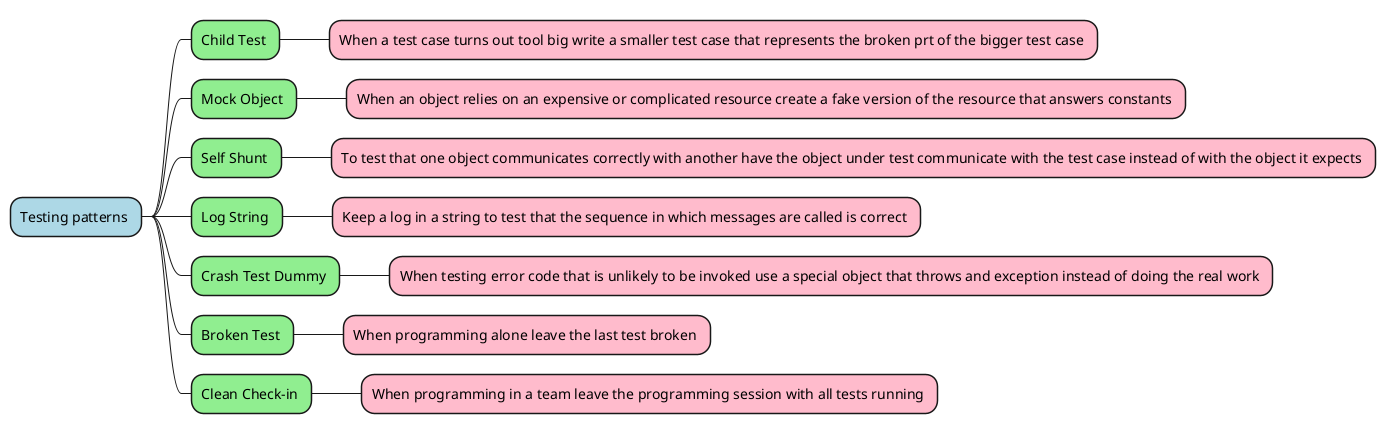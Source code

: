@startmindmap Red Bar Patterns
<style>
mindmapDiagram {
    .green {
        BackgroundColor lightgreen
    }
    .rose {
        BackgroundColor #FFBBCC
    }
    .blue {
        BackgroundColor lightblue
    }
}
</style>
*  Testing patterns <<blue>>
** Child Test <<green>>
*** When a test case turns out tool big write a smaller test case that represents the broken prt of the bigger test case <<rose>>
** Mock Object <<green>>
*** When an object relies on an expensive or complicated resource create a fake version of the resource that answers constants <<rose>>
** Self Shunt <<green>>
*** To test that one object communicates correctly with another have the object under test communicate with the test case instead of with the object it expects <<rose>>
** Log String <<green>>
*** Keep a log in a string to test that the sequence in which messages are called is correct <<rose>>
** Crash Test Dummy <<green>>
*** When testing error code that is unlikely to be invoked use a special object that throws and exception instead of doing the real work <<rose>>
** Broken Test <<green>>
*** When programming alone leave the last test broken <<rose>>
** Clean Check-in <<green>>
*** When programming in a team leave the programming session with all tests running <<rose>>

@endmindmap